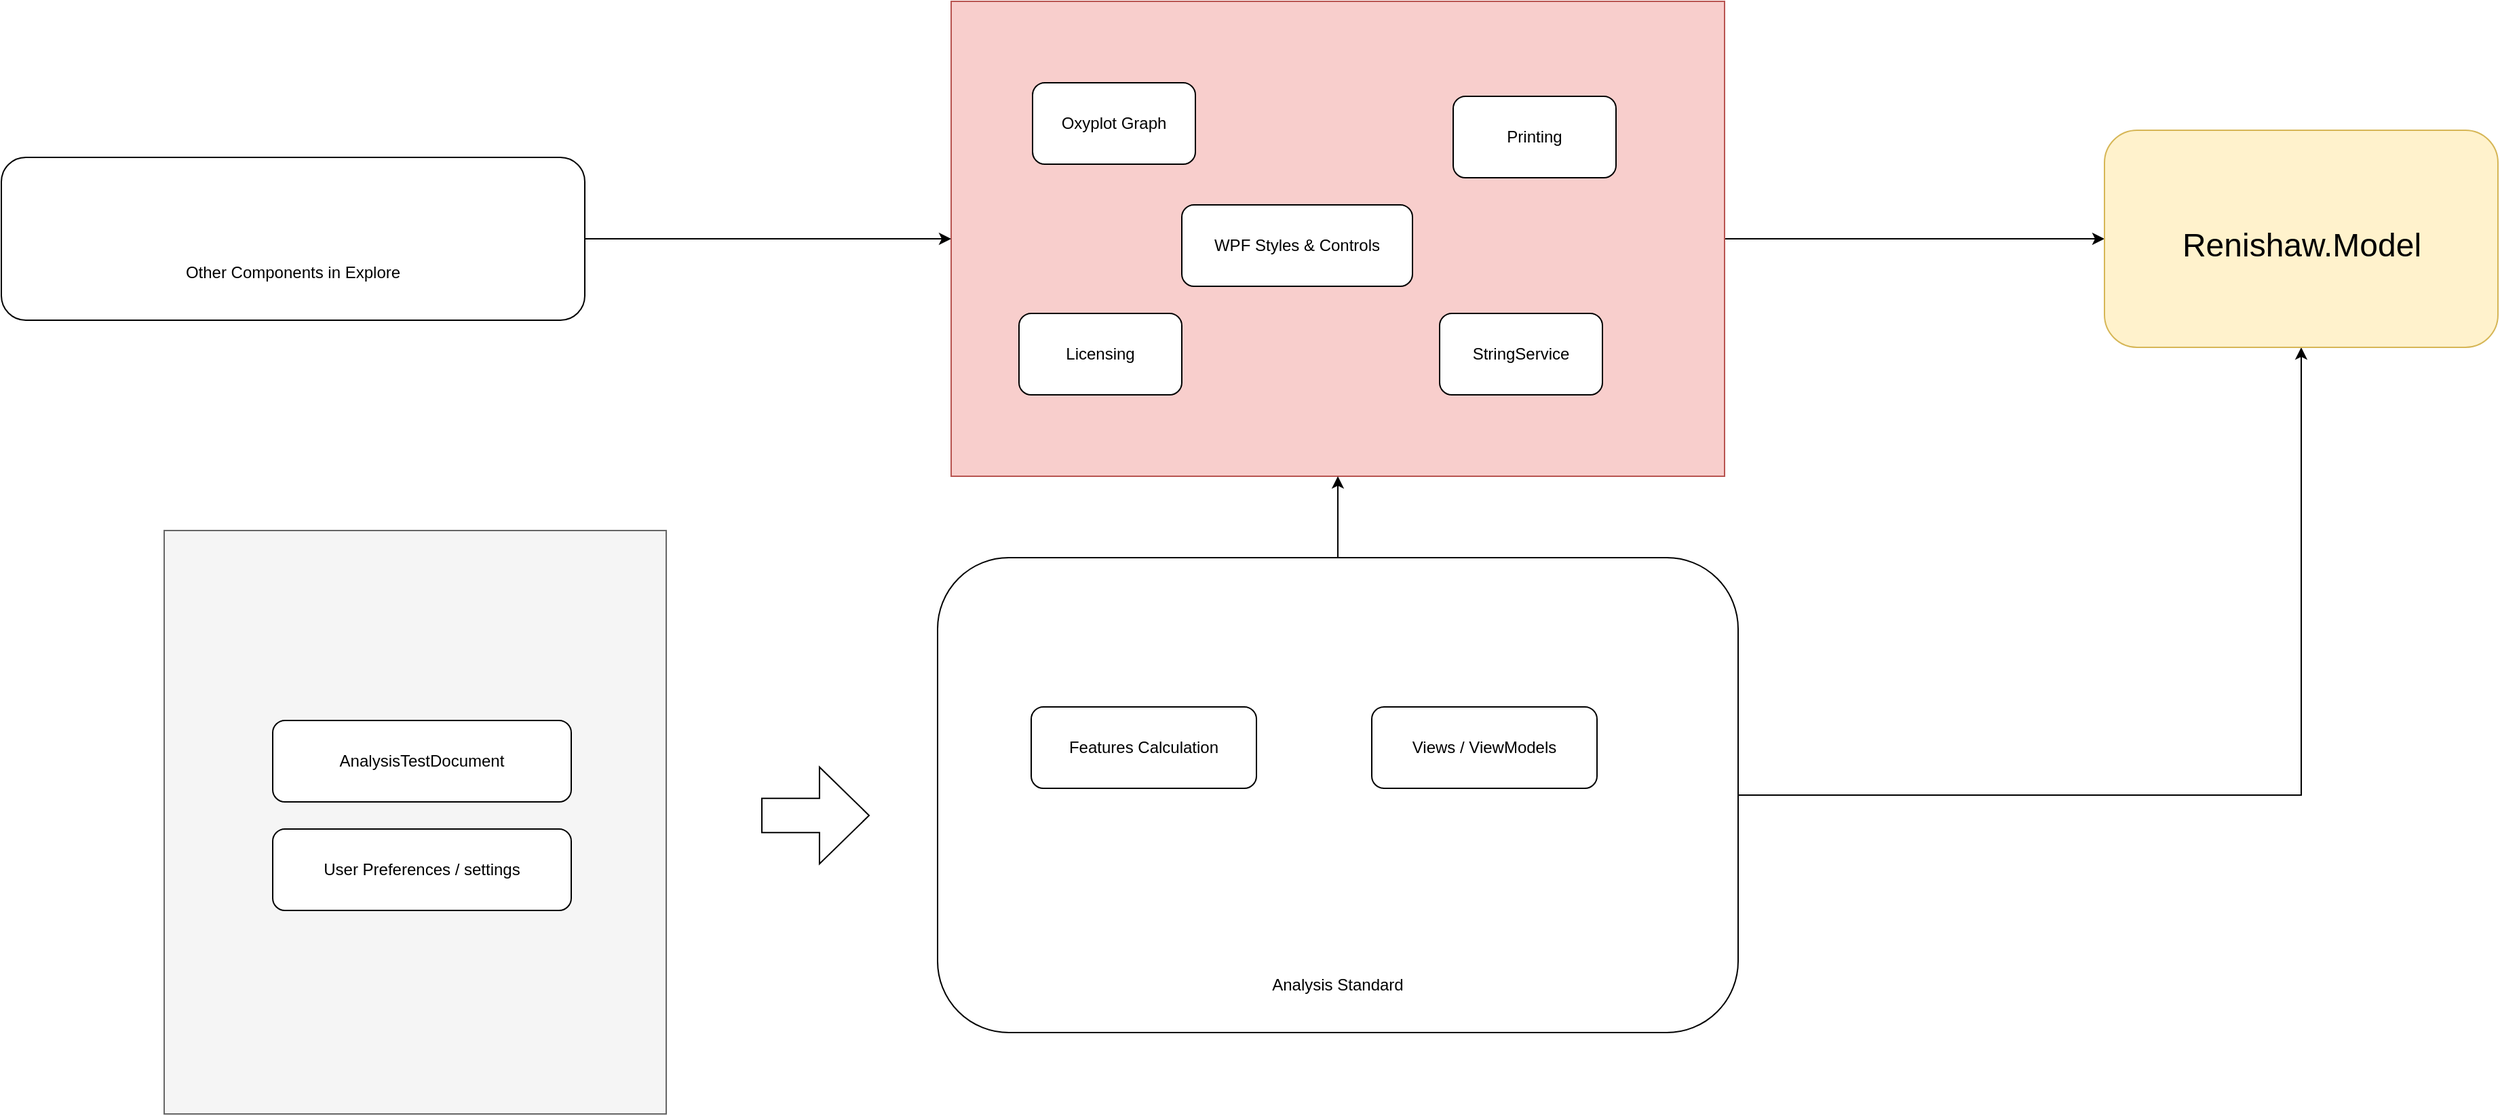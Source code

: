 <mxfile version="27.1.6">
  <diagram name="Page-1" id="ewadq9snaq9OyRbeZTm2">
    <mxGraphModel dx="3739" dy="2749" grid="1" gridSize="10" guides="1" tooltips="1" connect="1" arrows="1" fold="1" page="1" pageScale="1" pageWidth="827" pageHeight="1169" math="0" shadow="0">
      <root>
        <mxCell id="0" />
        <mxCell id="1" parent="0" />
        <mxCell id="751YOafHhsMWOAO13Wd9-4" style="edgeStyle=orthogonalEdgeStyle;rounded=0;orthogonalLoop=1;jettySize=auto;html=1;" edge="1" parent="1" source="RVGChMHn7xWEIKGy9dse-7" target="751YOafHhsMWOAO13Wd9-1">
          <mxGeometry relative="1" as="geometry" />
        </mxCell>
        <mxCell id="RVGChMHn7xWEIKGy9dse-7" value="" style="rounded=0;whiteSpace=wrap;html=1;fillColor=#f8cecc;strokeColor=#b85450;" parent="1" vertex="1">
          <mxGeometry x="260" y="-260" width="570" height="350" as="geometry" />
        </mxCell>
        <mxCell id="RVGChMHn7xWEIKGy9dse-6" value="" style="rounded=0;whiteSpace=wrap;html=1;fillColor=#f5f5f5;fontColor=#333333;strokeColor=#666666;" parent="1" vertex="1">
          <mxGeometry x="-320" y="130" width="370" height="430" as="geometry" />
        </mxCell>
        <mxCell id="RVGChMHn7xWEIKGy9dse-3" value="AnalysisTestDocument" style="rounded=1;whiteSpace=wrap;html=1;" parent="1" vertex="1">
          <mxGeometry x="-240" y="270" width="220" height="60" as="geometry" />
        </mxCell>
        <mxCell id="RVGChMHn7xWEIKGy9dse-4" value="User Preferences / settings" style="rounded=1;whiteSpace=wrap;html=1;" parent="1" vertex="1">
          <mxGeometry x="-240" y="350" width="220" height="60" as="geometry" />
        </mxCell>
        <mxCell id="RVGChMHn7xWEIKGy9dse-8" value="Oxyplot Graph" style="rounded=1;whiteSpace=wrap;html=1;" parent="1" vertex="1">
          <mxGeometry x="320" y="-200" width="120" height="60" as="geometry" />
        </mxCell>
        <mxCell id="RVGChMHn7xWEIKGy9dse-9" value="Printing" style="rounded=1;whiteSpace=wrap;html=1;" parent="1" vertex="1">
          <mxGeometry x="630" y="-190" width="120" height="60" as="geometry" />
        </mxCell>
        <mxCell id="RVGChMHn7xWEIKGy9dse-10" value="Licensing" style="rounded=1;whiteSpace=wrap;html=1;" parent="1" vertex="1">
          <mxGeometry x="310" y="-30" width="120" height="60" as="geometry" />
        </mxCell>
        <mxCell id="RVGChMHn7xWEIKGy9dse-11" value="StringService" style="rounded=1;whiteSpace=wrap;html=1;" parent="1" vertex="1">
          <mxGeometry x="620" y="-30" width="120" height="60" as="geometry" />
        </mxCell>
        <mxCell id="RVGChMHn7xWEIKGy9dse-12" value="" style="group" parent="1" vertex="1" connectable="0">
          <mxGeometry x="250" y="150" width="590" height="350" as="geometry" />
        </mxCell>
        <mxCell id="RVGChMHn7xWEIKGy9dse-1" value="" style="rounded=1;whiteSpace=wrap;html=1;" parent="RVGChMHn7xWEIKGy9dse-12" vertex="1">
          <mxGeometry width="590" height="350" as="geometry" />
        </mxCell>
        <mxCell id="RVGChMHn7xWEIKGy9dse-2" value="Analysis Standard" style="text;html=1;align=center;verticalAlign=middle;whiteSpace=wrap;rounded=0;" parent="RVGChMHn7xWEIKGy9dse-12" vertex="1">
          <mxGeometry x="235" y="300" width="120" height="30" as="geometry" />
        </mxCell>
        <mxCell id="RVGChMHn7xWEIKGy9dse-13" value="Features Calculation" style="rounded=1;whiteSpace=wrap;html=1;" parent="RVGChMHn7xWEIKGy9dse-12" vertex="1">
          <mxGeometry x="69" y="110" width="166" height="60" as="geometry" />
        </mxCell>
        <mxCell id="RVGChMHn7xWEIKGy9dse-14" value="Views / ViewModels" style="rounded=1;whiteSpace=wrap;html=1;" parent="RVGChMHn7xWEIKGy9dse-12" vertex="1">
          <mxGeometry x="320" y="110" width="166" height="60" as="geometry" />
        </mxCell>
        <mxCell id="RVGChMHn7xWEIKGy9dse-15" value="WPF Styles &amp;amp; Controls" style="rounded=1;whiteSpace=wrap;html=1;" parent="1" vertex="1">
          <mxGeometry x="430" y="-110" width="170" height="60" as="geometry" />
        </mxCell>
        <mxCell id="RVGChMHn7xWEIKGy9dse-19" style="edgeStyle=orthogonalEdgeStyle;rounded=0;orthogonalLoop=1;jettySize=auto;html=1;entryX=0.5;entryY=1;entryDx=0;entryDy=0;" parent="1" source="RVGChMHn7xWEIKGy9dse-1" target="RVGChMHn7xWEIKGy9dse-7" edge="1">
          <mxGeometry relative="1" as="geometry" />
        </mxCell>
        <mxCell id="RVGChMHn7xWEIKGy9dse-21" value="" style="shape=flexArrow;endArrow=classic;html=1;rounded=0;endWidth=45;endSize=11.847;width=25.333;" parent="1" edge="1">
          <mxGeometry width="50" height="50" relative="1" as="geometry">
            <mxPoint x="120" y="340" as="sourcePoint" />
            <mxPoint x="200" y="340" as="targetPoint" />
          </mxGeometry>
        </mxCell>
        <mxCell id="RVGChMHn7xWEIKGy9dse-25" value="" style="group" parent="1" vertex="1" connectable="0">
          <mxGeometry x="-440" y="-145" width="430" height="120" as="geometry" />
        </mxCell>
        <mxCell id="RVGChMHn7xWEIKGy9dse-23" value="" style="rounded=1;whiteSpace=wrap;html=1;" parent="RVGChMHn7xWEIKGy9dse-25" vertex="1">
          <mxGeometry width="430" height="120" as="geometry" />
        </mxCell>
        <mxCell id="RVGChMHn7xWEIKGy9dse-24" value="Other Components in Explore" style="text;html=1;align=center;verticalAlign=middle;whiteSpace=wrap;rounded=0;" parent="RVGChMHn7xWEIKGy9dse-25" vertex="1">
          <mxGeometry x="105" y="70" width="220" height="30" as="geometry" />
        </mxCell>
        <mxCell id="RVGChMHn7xWEIKGy9dse-26" style="edgeStyle=orthogonalEdgeStyle;rounded=0;orthogonalLoop=1;jettySize=auto;html=1;entryX=0;entryY=0.5;entryDx=0;entryDy=0;" parent="1" source="RVGChMHn7xWEIKGy9dse-23" target="RVGChMHn7xWEIKGy9dse-7" edge="1">
          <mxGeometry relative="1" as="geometry" />
        </mxCell>
        <mxCell id="751YOafHhsMWOAO13Wd9-3" style="edgeStyle=orthogonalEdgeStyle;rounded=0;orthogonalLoop=1;jettySize=auto;html=1;entryX=0.5;entryY=1;entryDx=0;entryDy=0;" edge="1" parent="1" source="RVGChMHn7xWEIKGy9dse-1" target="751YOafHhsMWOAO13Wd9-1">
          <mxGeometry relative="1" as="geometry" />
        </mxCell>
        <mxCell id="751YOafHhsMWOAO13Wd9-5" value="" style="group" vertex="1" connectable="0" parent="1">
          <mxGeometry x="1110" y="-165" width="290" height="160" as="geometry" />
        </mxCell>
        <mxCell id="751YOafHhsMWOAO13Wd9-1" value="" style="rounded=1;whiteSpace=wrap;html=1;fillColor=#fff2cc;strokeColor=#d6b656;" vertex="1" parent="751YOafHhsMWOAO13Wd9-5">
          <mxGeometry width="290" height="160" as="geometry" />
        </mxCell>
        <mxCell id="751YOafHhsMWOAO13Wd9-2" value="Renishaw.Model" style="text;html=1;align=center;verticalAlign=middle;whiteSpace=wrap;rounded=0;fontSize=24;" vertex="1" parent="751YOafHhsMWOAO13Wd9-5">
          <mxGeometry x="99.5" y="70" width="91" height="30" as="geometry" />
        </mxCell>
      </root>
    </mxGraphModel>
  </diagram>
</mxfile>
